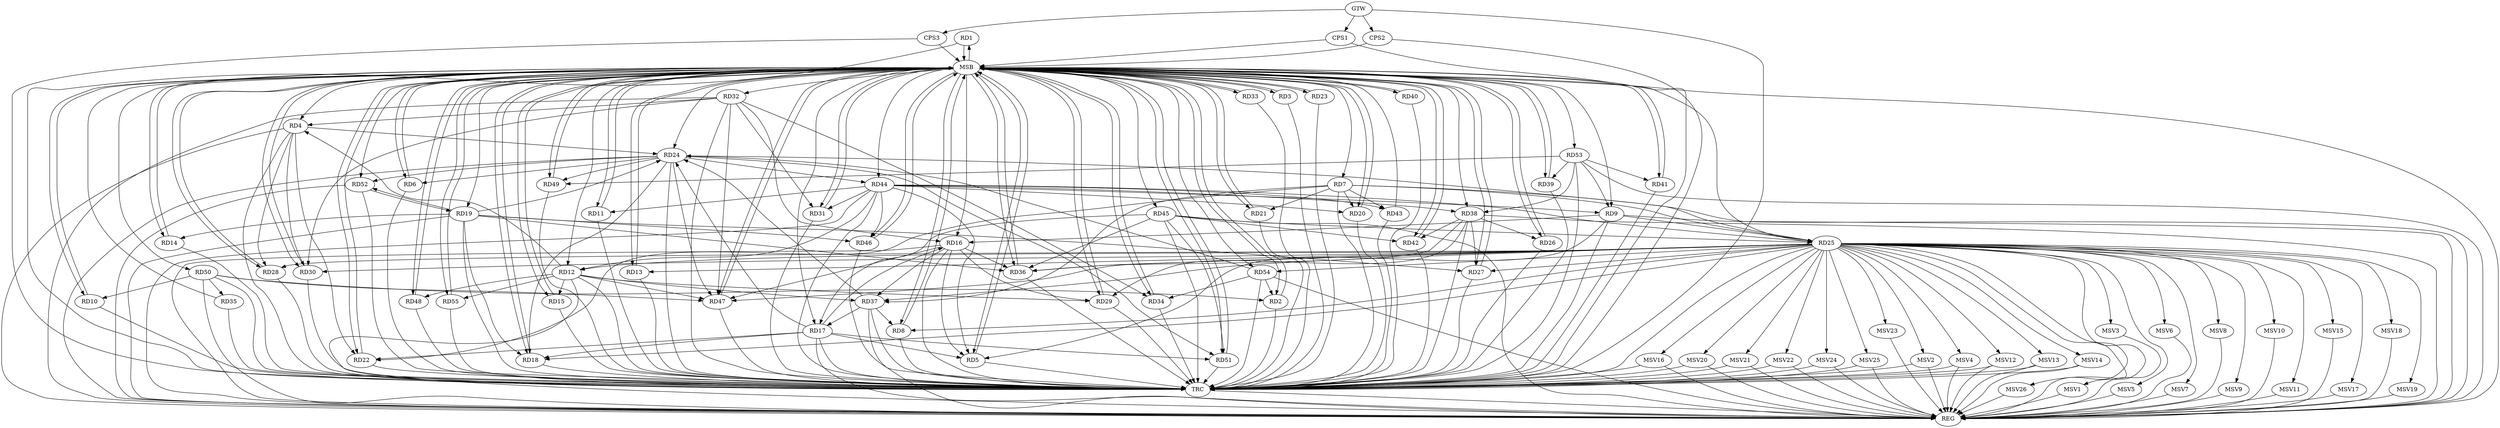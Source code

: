 strict digraph G {
  RD1 [ label="RD1" ];
  RD2 [ label="RD2" ];
  RD3 [ label="RD3" ];
  RD4 [ label="RD4" ];
  RD5 [ label="RD5" ];
  RD6 [ label="RD6" ];
  RD7 [ label="RD7" ];
  RD8 [ label="RD8" ];
  RD9 [ label="RD9" ];
  RD10 [ label="RD10" ];
  RD11 [ label="RD11" ];
  RD12 [ label="RD12" ];
  RD13 [ label="RD13" ];
  RD14 [ label="RD14" ];
  RD15 [ label="RD15" ];
  RD16 [ label="RD16" ];
  RD17 [ label="RD17" ];
  RD18 [ label="RD18" ];
  RD19 [ label="RD19" ];
  RD20 [ label="RD20" ];
  RD21 [ label="RD21" ];
  RD22 [ label="RD22" ];
  RD23 [ label="RD23" ];
  RD24 [ label="RD24" ];
  RD25 [ label="RD25" ];
  RD26 [ label="RD26" ];
  RD27 [ label="RD27" ];
  RD28 [ label="RD28" ];
  RD29 [ label="RD29" ];
  RD30 [ label="RD30" ];
  RD31 [ label="RD31" ];
  RD32 [ label="RD32" ];
  RD33 [ label="RD33" ];
  RD34 [ label="RD34" ];
  RD35 [ label="RD35" ];
  RD36 [ label="RD36" ];
  RD37 [ label="RD37" ];
  RD38 [ label="RD38" ];
  RD39 [ label="RD39" ];
  RD40 [ label="RD40" ];
  RD41 [ label="RD41" ];
  RD42 [ label="RD42" ];
  RD43 [ label="RD43" ];
  RD44 [ label="RD44" ];
  RD45 [ label="RD45" ];
  RD46 [ label="RD46" ];
  RD47 [ label="RD47" ];
  RD48 [ label="RD48" ];
  RD49 [ label="RD49" ];
  RD50 [ label="RD50" ];
  RD51 [ label="RD51" ];
  RD52 [ label="RD52" ];
  RD53 [ label="RD53" ];
  RD54 [ label="RD54" ];
  RD55 [ label="RD55" ];
  CPS1 [ label="CPS1" ];
  CPS2 [ label="CPS2" ];
  CPS3 [ label="CPS3" ];
  GTW [ label="GTW" ];
  REG [ label="REG" ];
  MSB [ label="MSB" ];
  TRC [ label="TRC" ];
  MSV1 [ label="MSV1" ];
  MSV2 [ label="MSV2" ];
  MSV3 [ label="MSV3" ];
  MSV4 [ label="MSV4" ];
  MSV5 [ label="MSV5" ];
  MSV6 [ label="MSV6" ];
  MSV7 [ label="MSV7" ];
  MSV8 [ label="MSV8" ];
  MSV9 [ label="MSV9" ];
  MSV10 [ label="MSV10" ];
  MSV11 [ label="MSV11" ];
  MSV12 [ label="MSV12" ];
  MSV13 [ label="MSV13" ];
  MSV14 [ label="MSV14" ];
  MSV15 [ label="MSV15" ];
  MSV16 [ label="MSV16" ];
  MSV17 [ label="MSV17" ];
  MSV18 [ label="MSV18" ];
  MSV19 [ label="MSV19" ];
  MSV20 [ label="MSV20" ];
  MSV21 [ label="MSV21" ];
  MSV22 [ label="MSV22" ];
  MSV23 [ label="MSV23" ];
  MSV24 [ label="MSV24" ];
  MSV25 [ label="MSV25" ];
  MSV26 [ label="MSV26" ];
  RD50 -> RD2;
  RD54 -> RD2;
  RD12 -> RD4;
  RD4 -> RD22;
  RD4 -> RD24;
  RD4 -> RD28;
  RD4 -> RD30;
  RD32 -> RD4;
  RD9 -> RD5;
  RD16 -> RD5;
  RD17 -> RD5;
  RD44 -> RD5;
  RD24 -> RD6;
  RD7 -> RD20;
  RD7 -> RD21;
  RD7 -> RD22;
  RD7 -> RD25;
  RD7 -> RD37;
  RD7 -> RD43;
  RD25 -> RD8;
  RD37 -> RD8;
  RD9 -> RD16;
  RD9 -> RD25;
  RD44 -> RD9;
  RD53 -> RD9;
  RD50 -> RD10;
  RD44 -> RD11;
  RD12 -> RD15;
  RD25 -> RD12;
  RD12 -> RD29;
  RD12 -> RD37;
  RD44 -> RD12;
  RD12 -> RD47;
  RD12 -> RD48;
  RD12 -> RD55;
  RD25 -> RD13;
  RD19 -> RD14;
  RD17 -> RD16;
  RD16 -> RD29;
  RD32 -> RD16;
  RD16 -> RD36;
  RD16 -> RD37;
  RD16 -> RD47;
  RD17 -> RD18;
  RD17 -> RD22;
  RD17 -> RD24;
  RD37 -> RD17;
  RD45 -> RD17;
  RD17 -> RD51;
  RD19 -> RD18;
  RD24 -> RD18;
  RD25 -> RD18;
  RD19 -> RD24;
  RD19 -> RD27;
  RD19 -> RD36;
  RD19 -> RD46;
  RD19 -> RD52;
  RD52 -> RD19;
  RD44 -> RD20;
  RD25 -> RD24;
  RD37 -> RD24;
  RD24 -> RD44;
  RD24 -> RD47;
  RD24 -> RD49;
  RD24 -> RD51;
  RD24 -> RD52;
  RD54 -> RD24;
  RD25 -> RD27;
  RD25 -> RD28;
  RD25 -> RD30;
  RD25 -> RD36;
  RD25 -> RD37;
  RD44 -> RD25;
  RD45 -> RD25;
  RD25 -> RD47;
  RD25 -> RD54;
  RD38 -> RD26;
  RD38 -> RD27;
  RD38 -> RD29;
  RD32 -> RD30;
  RD32 -> RD31;
  RD44 -> RD31;
  RD32 -> RD34;
  RD32 -> RD47;
  RD54 -> RD34;
  RD50 -> RD35;
  RD38 -> RD36;
  RD45 -> RD36;
  RD38 -> RD42;
  RD44 -> RD38;
  RD53 -> RD38;
  RD53 -> RD39;
  RD53 -> RD41;
  RD45 -> RD42;
  RD44 -> RD43;
  RD44 -> RD46;
  RD45 -> RD51;
  RD50 -> RD47;
  RD53 -> RD49;
  GTW -> CPS1;
  GTW -> CPS2;
  GTW -> CPS3;
  RD4 -> REG;
  RD7 -> REG;
  RD9 -> REG;
  RD12 -> REG;
  RD16 -> REG;
  RD17 -> REG;
  RD19 -> REG;
  RD24 -> REG;
  RD25 -> REG;
  RD32 -> REG;
  RD37 -> REG;
  RD38 -> REG;
  RD44 -> REG;
  RD45 -> REG;
  RD50 -> REG;
  RD52 -> REG;
  RD53 -> REG;
  RD54 -> REG;
  RD1 -> MSB;
  MSB -> RD2;
  MSB -> RD18;
  MSB -> RD24;
  MSB -> RD26;
  MSB -> RD36;
  MSB -> REG;
  RD2 -> MSB;
  MSB -> RD6;
  MSB -> RD7;
  MSB -> RD11;
  MSB -> RD16;
  MSB -> RD17;
  MSB -> RD23;
  MSB -> RD25;
  MSB -> RD27;
  MSB -> RD38;
  MSB -> RD50;
  MSB -> RD54;
  RD3 -> MSB;
  MSB -> RD1;
  MSB -> RD5;
  MSB -> RD19;
  MSB -> RD44;
  RD5 -> MSB;
  MSB -> RD10;
  MSB -> RD12;
  MSB -> RD20;
  MSB -> RD22;
  RD6 -> MSB;
  RD8 -> MSB;
  MSB -> RD13;
  MSB -> RD29;
  MSB -> RD32;
  MSB -> RD39;
  MSB -> RD51;
  RD10 -> MSB;
  MSB -> RD14;
  RD11 -> MSB;
  MSB -> RD4;
  MSB -> RD8;
  RD13 -> MSB;
  MSB -> RD3;
  MSB -> RD34;
  RD14 -> MSB;
  MSB -> RD31;
  RD15 -> MSB;
  MSB -> RD47;
  MSB -> RD49;
  MSB -> RD52;
  RD18 -> MSB;
  MSB -> RD15;
  MSB -> RD46;
  MSB -> RD48;
  MSB -> RD53;
  RD20 -> MSB;
  MSB -> RD42;
  RD21 -> MSB;
  MSB -> RD33;
  RD22 -> MSB;
  RD23 -> MSB;
  MSB -> RD21;
  MSB -> RD40;
  RD26 -> MSB;
  RD27 -> MSB;
  MSB -> RD41;
  RD28 -> MSB;
  RD29 -> MSB;
  MSB -> RD9;
  MSB -> RD55;
  RD30 -> MSB;
  MSB -> RD45;
  RD31 -> MSB;
  RD33 -> MSB;
  RD34 -> MSB;
  MSB -> RD28;
  RD35 -> MSB;
  RD36 -> MSB;
  RD39 -> MSB;
  RD40 -> MSB;
  RD41 -> MSB;
  RD42 -> MSB;
  RD43 -> MSB;
  RD46 -> MSB;
  RD47 -> MSB;
  RD48 -> MSB;
  MSB -> RD30;
  RD49 -> MSB;
  RD51 -> MSB;
  RD55 -> MSB;
  CPS1 -> MSB;
  CPS2 -> MSB;
  CPS3 -> MSB;
  RD1 -> TRC;
  RD2 -> TRC;
  RD3 -> TRC;
  RD4 -> TRC;
  RD5 -> TRC;
  RD6 -> TRC;
  RD7 -> TRC;
  RD8 -> TRC;
  RD9 -> TRC;
  RD10 -> TRC;
  RD11 -> TRC;
  RD12 -> TRC;
  RD13 -> TRC;
  RD14 -> TRC;
  RD15 -> TRC;
  RD16 -> TRC;
  RD17 -> TRC;
  RD18 -> TRC;
  RD19 -> TRC;
  RD20 -> TRC;
  RD21 -> TRC;
  RD22 -> TRC;
  RD23 -> TRC;
  RD24 -> TRC;
  RD25 -> TRC;
  RD26 -> TRC;
  RD27 -> TRC;
  RD28 -> TRC;
  RD29 -> TRC;
  RD30 -> TRC;
  RD31 -> TRC;
  RD32 -> TRC;
  RD33 -> TRC;
  RD34 -> TRC;
  RD35 -> TRC;
  RD36 -> TRC;
  RD37 -> TRC;
  RD38 -> TRC;
  RD39 -> TRC;
  RD40 -> TRC;
  RD41 -> TRC;
  RD42 -> TRC;
  RD43 -> TRC;
  RD44 -> TRC;
  RD45 -> TRC;
  RD46 -> TRC;
  RD47 -> TRC;
  RD48 -> TRC;
  RD49 -> TRC;
  RD50 -> TRC;
  RD51 -> TRC;
  RD52 -> TRC;
  RD53 -> TRC;
  RD54 -> TRC;
  RD55 -> TRC;
  CPS1 -> TRC;
  CPS2 -> TRC;
  CPS3 -> TRC;
  GTW -> TRC;
  TRC -> REG;
  RD25 -> MSV1;
  RD25 -> MSV2;
  RD25 -> MSV3;
  MSV1 -> REG;
  MSV2 -> REG;
  MSV2 -> TRC;
  MSV3 -> REG;
  RD25 -> MSV4;
  RD25 -> MSV5;
  RD25 -> MSV6;
  MSV4 -> REG;
  MSV4 -> TRC;
  MSV5 -> REG;
  MSV6 -> REG;
  RD25 -> MSV7;
  RD25 -> MSV8;
  MSV7 -> REG;
  MSV8 -> REG;
  RD25 -> MSV9;
  MSV9 -> REG;
  RD25 -> MSV10;
  MSV10 -> REG;
  RD25 -> MSV11;
  RD25 -> MSV12;
  RD25 -> MSV13;
  MSV11 -> REG;
  MSV12 -> REG;
  MSV12 -> TRC;
  MSV13 -> REG;
  MSV13 -> TRC;
  RD25 -> MSV14;
  RD25 -> MSV15;
  MSV14 -> REG;
  MSV14 -> TRC;
  MSV15 -> REG;
  RD25 -> MSV16;
  RD25 -> MSV17;
  MSV16 -> REG;
  MSV16 -> TRC;
  MSV17 -> REG;
  RD25 -> MSV18;
  MSV18 -> REG;
  RD25 -> MSV19;
  RD25 -> MSV20;
  MSV19 -> REG;
  MSV20 -> REG;
  MSV20 -> TRC;
  RD25 -> MSV21;
  MSV21 -> REG;
  MSV21 -> TRC;
  RD25 -> MSV22;
  RD25 -> MSV23;
  MSV22 -> REG;
  MSV22 -> TRC;
  MSV23 -> REG;
  RD25 -> MSV24;
  RD25 -> MSV25;
  RD25 -> MSV26;
  MSV24 -> REG;
  MSV24 -> TRC;
  MSV25 -> REG;
  MSV25 -> TRC;
  MSV26 -> REG;
}
